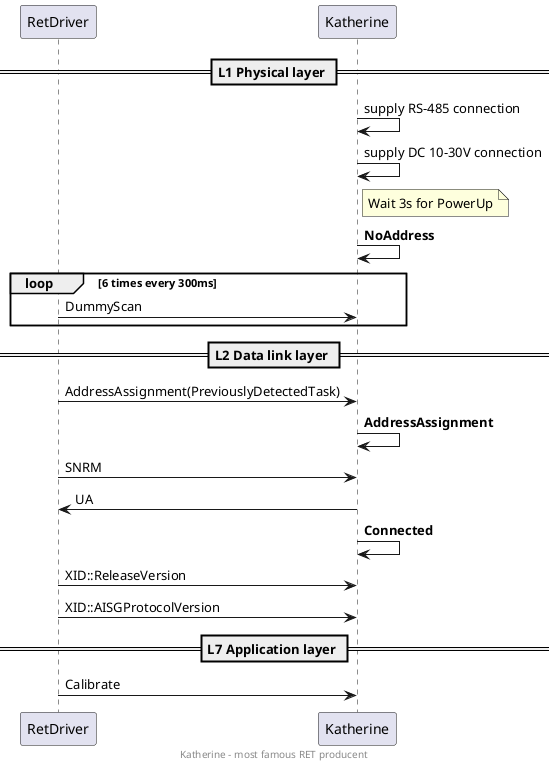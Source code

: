@startuml

participant RetDriver
participant Katherine

== L1 Physical layer ==

Katherine -> Katherine : supply RS-485 connection
Katherine -> Katherine : supply DC 10-30V connection

note right Katherine
Wait 3s for PowerUp
end note
Katherine -> Katherine : **NoAddress**

loop 6 times every 300ms
    RetDriver -> Katherine : DummyScan
end

== L2 Data link layer ==

RetDriver -> Katherine : AddressAssignment(PreviouslyDetectedTask)
Katherine -> Katherine : **AddressAssignment**
RetDriver -> Katherine : SNRM
Katherine -> RetDriver : UA
Katherine -> Katherine : **Connected**

RetDriver -> Katherine : XID::ReleaseVersion
RetDriver -> Katherine : XID::AISGProtocolVersion

== L7 Application layer ==

RetDriver -> Katherine : Calibrate

footer Katherine - most famous RET producent

@enduml
